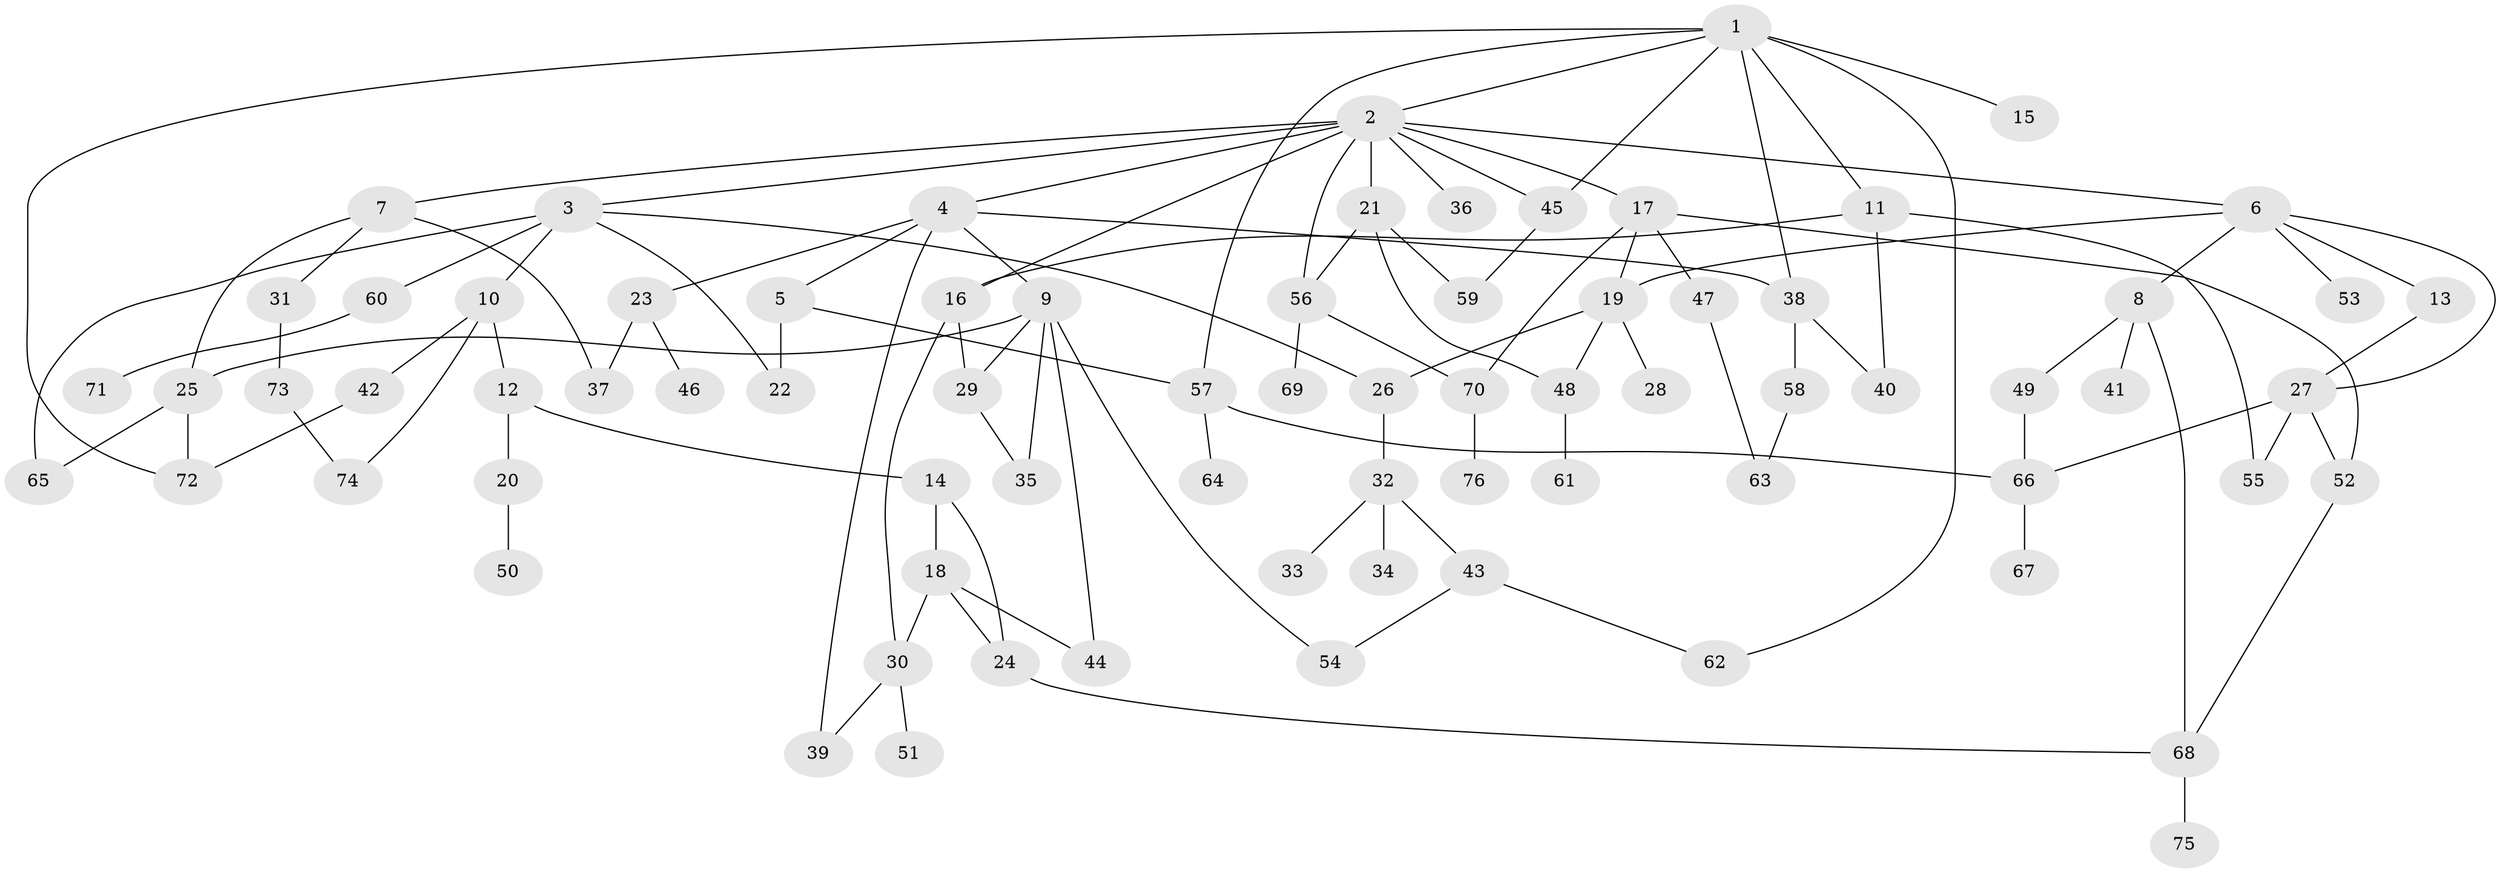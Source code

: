 // Generated by graph-tools (version 1.1) at 2025/10/02/27/25 16:10:51]
// undirected, 76 vertices, 109 edges
graph export_dot {
graph [start="1"]
  node [color=gray90,style=filled];
  1;
  2;
  3;
  4;
  5;
  6;
  7;
  8;
  9;
  10;
  11;
  12;
  13;
  14;
  15;
  16;
  17;
  18;
  19;
  20;
  21;
  22;
  23;
  24;
  25;
  26;
  27;
  28;
  29;
  30;
  31;
  32;
  33;
  34;
  35;
  36;
  37;
  38;
  39;
  40;
  41;
  42;
  43;
  44;
  45;
  46;
  47;
  48;
  49;
  50;
  51;
  52;
  53;
  54;
  55;
  56;
  57;
  58;
  59;
  60;
  61;
  62;
  63;
  64;
  65;
  66;
  67;
  68;
  69;
  70;
  71;
  72;
  73;
  74;
  75;
  76;
  1 -- 2;
  1 -- 11;
  1 -- 15;
  1 -- 38;
  1 -- 57;
  1 -- 62;
  1 -- 72;
  1 -- 45;
  2 -- 3;
  2 -- 4;
  2 -- 6;
  2 -- 7;
  2 -- 16;
  2 -- 17;
  2 -- 21;
  2 -- 36;
  2 -- 45;
  2 -- 56;
  3 -- 10;
  3 -- 22;
  3 -- 26;
  3 -- 60;
  3 -- 65;
  4 -- 5;
  4 -- 9;
  4 -- 23;
  4 -- 39;
  4 -- 38;
  5 -- 22;
  5 -- 57;
  6 -- 8;
  6 -- 13;
  6 -- 27;
  6 -- 53;
  6 -- 19;
  7 -- 25;
  7 -- 31;
  7 -- 37;
  8 -- 41;
  8 -- 49;
  8 -- 68;
  9 -- 29;
  9 -- 35;
  9 -- 54;
  9 -- 25;
  9 -- 44;
  10 -- 12;
  10 -- 42;
  10 -- 74;
  11 -- 40;
  11 -- 55;
  11 -- 16;
  12 -- 14;
  12 -- 20;
  13 -- 27;
  14 -- 18;
  14 -- 24;
  16 -- 29;
  16 -- 30;
  17 -- 19;
  17 -- 47;
  17 -- 70;
  17 -- 52;
  18 -- 30;
  18 -- 44;
  18 -- 24;
  19 -- 28;
  19 -- 48;
  19 -- 26;
  20 -- 50;
  21 -- 48;
  21 -- 59;
  21 -- 56;
  23 -- 37;
  23 -- 46;
  24 -- 68;
  25 -- 65;
  25 -- 72;
  26 -- 32;
  27 -- 52;
  27 -- 55;
  27 -- 66;
  29 -- 35;
  30 -- 51;
  30 -- 39;
  31 -- 73;
  32 -- 33;
  32 -- 34;
  32 -- 43;
  38 -- 58;
  38 -- 40;
  42 -- 72;
  43 -- 54;
  43 -- 62;
  45 -- 59;
  47 -- 63;
  48 -- 61;
  49 -- 66;
  52 -- 68;
  56 -- 69;
  56 -- 70;
  57 -- 64;
  57 -- 66;
  58 -- 63;
  60 -- 71;
  66 -- 67;
  68 -- 75;
  70 -- 76;
  73 -- 74;
}
